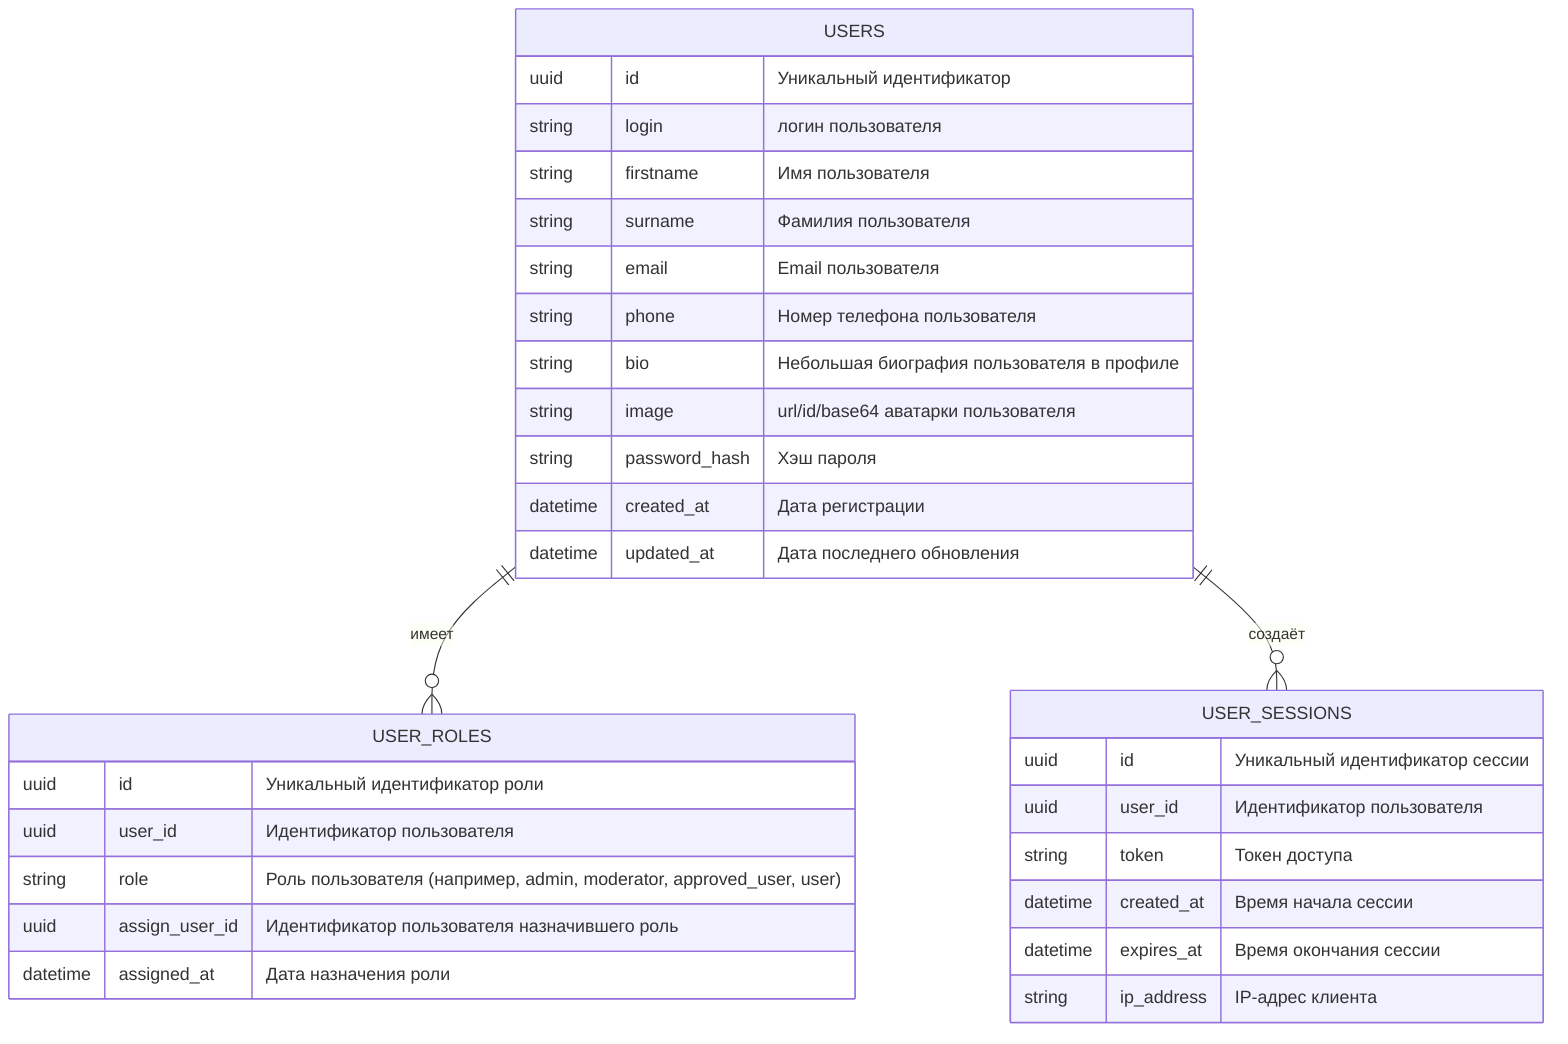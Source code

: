 erDiagram
    USERS {
        uuid id "Уникальный идентификатор"
        string login "логин пользователя"
        string firstname "Имя пользователя"
        string surname "Фамилия пользователя"
        string email "Email пользователя"
        string phone "Номер телефона пользователя"
        string bio "Небольшая биография пользователя в профиле"
        string image "url/id/base64 аватарки пользователя"
        string password_hash "Хэш пароля"
        datetime created_at "Дата регистрации"
        datetime updated_at "Дата последнего обновления"
    }
    USER_ROLES {
        uuid id "Уникальный идентификатор роли"
        uuid user_id "Идентификатор пользователя"
        string role "Роль пользователя (например, admin, moderator, approved_user, user)"
        uuid assign_user_id "Идентификатор пользователя назначившего роль"
        datetime assigned_at "Дата назначения роли"
    }
    USER_SESSIONS {
        uuid id "Уникальный идентификатор сессии"
        uuid user_id "Идентификатор пользователя"
        string token "Токен доступа"
        datetime created_at "Время начала сессии"
        datetime expires_at "Время окончания сессии"
        string ip_address "IP-адрес клиента"
    }

    USERS ||--o{ USER_ROLES : "имеет"
    USERS ||--o{ USER_SESSIONS : "создаёт"